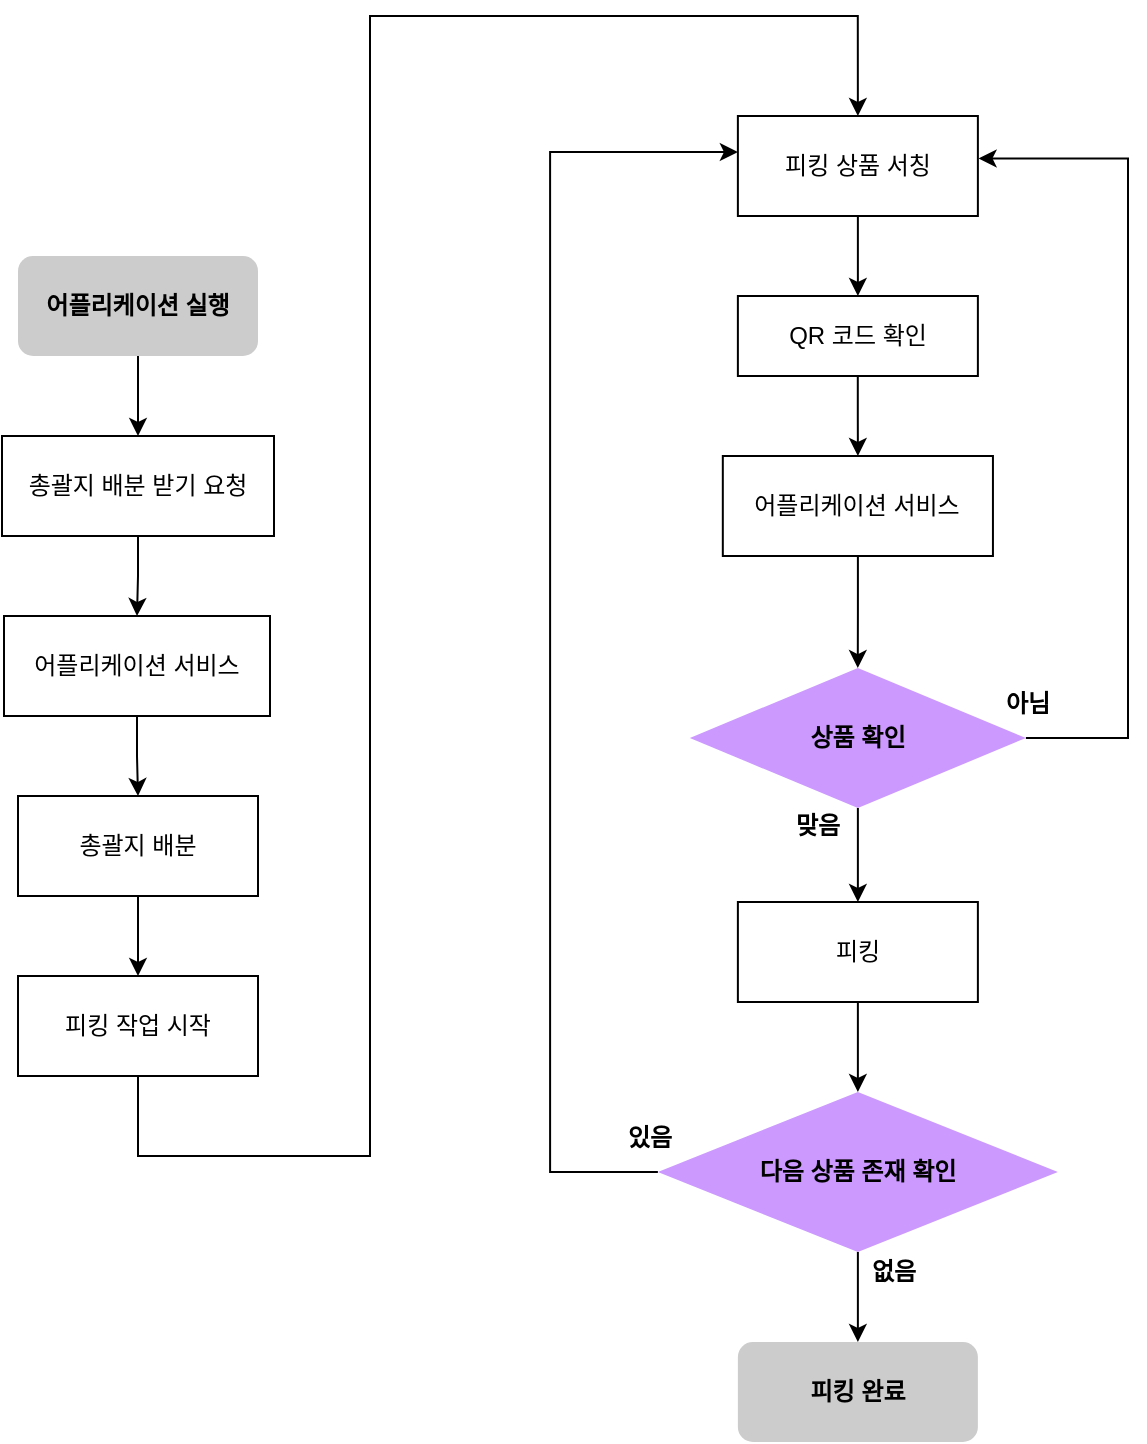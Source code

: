 <mxfile version="20.2.3" type="github">
  <diagram id="C5RBs43oDa-KdzZeNtuy" name="Page-1">
    <mxGraphModel dx="1749" dy="2005" grid="1" gridSize="10" guides="1" tooltips="1" connect="1" arrows="1" fold="1" page="1" pageScale="1" pageWidth="827" pageHeight="1169" math="0" shadow="0">
      <root>
        <mxCell id="WIyWlLk6GJQsqaUBKTNV-0" />
        <mxCell id="WIyWlLk6GJQsqaUBKTNV-1" parent="WIyWlLk6GJQsqaUBKTNV-0" />
        <mxCell id="_aAK8VjML0365NAgmLhZ-57" value="" style="edgeStyle=orthogonalEdgeStyle;rounded=0;orthogonalLoop=1;jettySize=auto;html=1;" edge="1" parent="WIyWlLk6GJQsqaUBKTNV-1" source="_aAK8VjML0365NAgmLhZ-4" target="_aAK8VjML0365NAgmLhZ-5">
          <mxGeometry relative="1" as="geometry" />
        </mxCell>
        <mxCell id="_aAK8VjML0365NAgmLhZ-4" value="&lt;b&gt;어플리케이션 실행&lt;/b&gt;" style="rounded=1;whiteSpace=wrap;html=1;fillColor=#CCCCCC;strokeColor=none;" vertex="1" parent="WIyWlLk6GJQsqaUBKTNV-1">
          <mxGeometry x="145" y="-860.0" width="120" height="50" as="geometry" />
        </mxCell>
        <mxCell id="_aAK8VjML0365NAgmLhZ-21" value="" style="edgeStyle=orthogonalEdgeStyle;rounded=0;orthogonalLoop=1;jettySize=auto;html=1;" edge="1" parent="WIyWlLk6GJQsqaUBKTNV-1" source="_aAK8VjML0365NAgmLhZ-5" target="_aAK8VjML0365NAgmLhZ-15">
          <mxGeometry relative="1" as="geometry" />
        </mxCell>
        <mxCell id="_aAK8VjML0365NAgmLhZ-5" value="총괄지 배분 받기 요청" style="rounded=1;whiteSpace=wrap;html=1;arcSize=0;" vertex="1" parent="WIyWlLk6GJQsqaUBKTNV-1">
          <mxGeometry x="137" y="-770.0" width="136" height="50" as="geometry" />
        </mxCell>
        <mxCell id="_aAK8VjML0365NAgmLhZ-64" style="edgeStyle=orthogonalEdgeStyle;rounded=0;orthogonalLoop=1;jettySize=auto;html=1;exitX=0.5;exitY=1;exitDx=0;exitDy=0;entryX=0.5;entryY=0;entryDx=0;entryDy=0;" edge="1" parent="WIyWlLk6GJQsqaUBKTNV-1" source="_aAK8VjML0365NAgmLhZ-6" target="_aAK8VjML0365NAgmLhZ-45">
          <mxGeometry relative="1" as="geometry">
            <Array as="points">
              <mxPoint x="205" y="-410" />
              <mxPoint x="321" y="-410" />
              <mxPoint x="321" y="-980" />
              <mxPoint x="565" y="-980" />
            </Array>
          </mxGeometry>
        </mxCell>
        <mxCell id="_aAK8VjML0365NAgmLhZ-6" value="피킹 작업 시작" style="rounded=1;whiteSpace=wrap;html=1;arcSize=0;" vertex="1" parent="WIyWlLk6GJQsqaUBKTNV-1">
          <mxGeometry x="145" y="-500.0" width="120" height="50" as="geometry" />
        </mxCell>
        <mxCell id="_aAK8VjML0365NAgmLhZ-54" value="" style="edgeStyle=orthogonalEdgeStyle;rounded=0;orthogonalLoop=1;jettySize=auto;html=1;" edge="1" parent="WIyWlLk6GJQsqaUBKTNV-1" source="_aAK8VjML0365NAgmLhZ-7" target="_aAK8VjML0365NAgmLhZ-25">
          <mxGeometry relative="1" as="geometry" />
        </mxCell>
        <mxCell id="_aAK8VjML0365NAgmLhZ-7" value="QR 코드 확인" style="rounded=1;whiteSpace=wrap;html=1;arcSize=0;" vertex="1" parent="WIyWlLk6GJQsqaUBKTNV-1">
          <mxGeometry x="504.94" y="-840.0" width="120" height="40" as="geometry" />
        </mxCell>
        <mxCell id="_aAK8VjML0365NAgmLhZ-8" value="&lt;b&gt;피킹 완료&lt;/b&gt;" style="rounded=1;whiteSpace=wrap;html=1;fillColor=#CCCCCC;strokeColor=none;" vertex="1" parent="WIyWlLk6GJQsqaUBKTNV-1">
          <mxGeometry x="504.94" y="-317" width="120" height="50" as="geometry" />
        </mxCell>
        <mxCell id="_aAK8VjML0365NAgmLhZ-20" value="" style="edgeStyle=orthogonalEdgeStyle;rounded=0;orthogonalLoop=1;jettySize=auto;html=1;" edge="1" parent="WIyWlLk6GJQsqaUBKTNV-1" source="_aAK8VjML0365NAgmLhZ-15" target="_aAK8VjML0365NAgmLhZ-18">
          <mxGeometry relative="1" as="geometry" />
        </mxCell>
        <mxCell id="_aAK8VjML0365NAgmLhZ-15" value="어플리케이션 서비스" style="rounded=1;whiteSpace=wrap;html=1;arcSize=0;" vertex="1" parent="WIyWlLk6GJQsqaUBKTNV-1">
          <mxGeometry x="138" y="-680.0" width="133" height="50" as="geometry" />
        </mxCell>
        <mxCell id="_aAK8VjML0365NAgmLhZ-22" value="" style="edgeStyle=orthogonalEdgeStyle;rounded=0;orthogonalLoop=1;jettySize=auto;html=1;" edge="1" parent="WIyWlLk6GJQsqaUBKTNV-1" source="_aAK8VjML0365NAgmLhZ-18" target="_aAK8VjML0365NAgmLhZ-6">
          <mxGeometry relative="1" as="geometry" />
        </mxCell>
        <mxCell id="_aAK8VjML0365NAgmLhZ-18" value="총괄지 배분" style="rounded=1;whiteSpace=wrap;html=1;arcSize=0;" vertex="1" parent="WIyWlLk6GJQsqaUBKTNV-1">
          <mxGeometry x="145" y="-590.0" width="120" height="50" as="geometry" />
        </mxCell>
        <mxCell id="_aAK8VjML0365NAgmLhZ-31" value="" style="edgeStyle=orthogonalEdgeStyle;rounded=0;orthogonalLoop=1;jettySize=auto;html=1;" edge="1" parent="WIyWlLk6GJQsqaUBKTNV-1" source="_aAK8VjML0365NAgmLhZ-25" target="_aAK8VjML0365NAgmLhZ-28">
          <mxGeometry relative="1" as="geometry" />
        </mxCell>
        <mxCell id="_aAK8VjML0365NAgmLhZ-25" value="어플리케이션 서비스" style="rounded=1;whiteSpace=wrap;html=1;arcSize=0;" vertex="1" parent="WIyWlLk6GJQsqaUBKTNV-1">
          <mxGeometry x="497.41" y="-760" width="135.06" height="50" as="geometry" />
        </mxCell>
        <mxCell id="_aAK8VjML0365NAgmLhZ-48" style="edgeStyle=orthogonalEdgeStyle;rounded=0;orthogonalLoop=1;jettySize=auto;html=1;exitX=0.5;exitY=1;exitDx=0;exitDy=0;entryX=0.5;entryY=0;entryDx=0;entryDy=0;" edge="1" parent="WIyWlLk6GJQsqaUBKTNV-1" source="_aAK8VjML0365NAgmLhZ-28" target="_aAK8VjML0365NAgmLhZ-29">
          <mxGeometry relative="1" as="geometry" />
        </mxCell>
        <mxCell id="_aAK8VjML0365NAgmLhZ-62" style="edgeStyle=orthogonalEdgeStyle;rounded=0;orthogonalLoop=1;jettySize=auto;html=1;exitX=1;exitY=0.5;exitDx=0;exitDy=0;entryX=1.003;entryY=0.424;entryDx=0;entryDy=0;entryPerimeter=0;" edge="1" parent="WIyWlLk6GJQsqaUBKTNV-1" source="_aAK8VjML0365NAgmLhZ-28" target="_aAK8VjML0365NAgmLhZ-45">
          <mxGeometry relative="1" as="geometry">
            <Array as="points">
              <mxPoint x="700" y="-619" />
              <mxPoint x="700" y="-909" />
            </Array>
          </mxGeometry>
        </mxCell>
        <mxCell id="_aAK8VjML0365NAgmLhZ-28" value="&lt;b&gt;상품 확인&lt;/b&gt;" style="rhombus;whiteSpace=wrap;html=1;fillColor=#CC99FF;strokeColor=none;" vertex="1" parent="WIyWlLk6GJQsqaUBKTNV-1">
          <mxGeometry x="480.94" y="-654.0" width="168" height="70" as="geometry" />
        </mxCell>
        <mxCell id="_aAK8VjML0365NAgmLhZ-49" value="" style="edgeStyle=orthogonalEdgeStyle;rounded=0;orthogonalLoop=1;jettySize=auto;html=1;" edge="1" parent="WIyWlLk6GJQsqaUBKTNV-1" source="_aAK8VjML0365NAgmLhZ-29" target="_aAK8VjML0365NAgmLhZ-41">
          <mxGeometry relative="1" as="geometry" />
        </mxCell>
        <mxCell id="_aAK8VjML0365NAgmLhZ-29" value="피킹" style="rounded=1;whiteSpace=wrap;html=1;arcSize=0;" vertex="1" parent="WIyWlLk6GJQsqaUBKTNV-1">
          <mxGeometry x="504.94" y="-537.0" width="120" height="50" as="geometry" />
        </mxCell>
        <mxCell id="_aAK8VjML0365NAgmLhZ-34" value="&lt;b&gt;맞음&lt;/b&gt;" style="text;html=1;strokeColor=none;fillColor=none;align=center;verticalAlign=middle;whiteSpace=wrap;rounded=0;" vertex="1" parent="WIyWlLk6GJQsqaUBKTNV-1">
          <mxGeometry x="515.05" y="-590.0" width="60" height="30" as="geometry" />
        </mxCell>
        <mxCell id="_aAK8VjML0365NAgmLhZ-35" value="&lt;b&gt;아님&lt;/b&gt;" style="text;html=1;strokeColor=none;fillColor=none;align=center;verticalAlign=middle;whiteSpace=wrap;rounded=0;" vertex="1" parent="WIyWlLk6GJQsqaUBKTNV-1">
          <mxGeometry x="620.05" y="-651.0" width="60" height="30" as="geometry" />
        </mxCell>
        <mxCell id="_aAK8VjML0365NAgmLhZ-53" value="" style="edgeStyle=orthogonalEdgeStyle;rounded=0;orthogonalLoop=1;jettySize=auto;html=1;" edge="1" parent="WIyWlLk6GJQsqaUBKTNV-1" source="_aAK8VjML0365NAgmLhZ-41" target="_aAK8VjML0365NAgmLhZ-8">
          <mxGeometry relative="1" as="geometry" />
        </mxCell>
        <mxCell id="_aAK8VjML0365NAgmLhZ-63" style="edgeStyle=orthogonalEdgeStyle;rounded=0;orthogonalLoop=1;jettySize=auto;html=1;exitX=0;exitY=0.5;exitDx=0;exitDy=0;entryX=0;entryY=0.5;entryDx=0;entryDy=0;" edge="1" parent="WIyWlLk6GJQsqaUBKTNV-1" source="_aAK8VjML0365NAgmLhZ-41">
          <mxGeometry relative="1" as="geometry">
            <mxPoint x="504.94" y="-912.0" as="targetPoint" />
            <Array as="points">
              <mxPoint x="411.05" y="-402" />
              <mxPoint x="411.05" y="-912.0" />
            </Array>
          </mxGeometry>
        </mxCell>
        <mxCell id="_aAK8VjML0365NAgmLhZ-41" value="&lt;b&gt;다음 상품 존재 확인&lt;/b&gt;" style="rhombus;whiteSpace=wrap;html=1;fillColor=#CC99FF;strokeColor=none;" vertex="1" parent="WIyWlLk6GJQsqaUBKTNV-1">
          <mxGeometry x="464.94" y="-442" width="200" height="80" as="geometry" />
        </mxCell>
        <mxCell id="_aAK8VjML0365NAgmLhZ-56" value="" style="edgeStyle=orthogonalEdgeStyle;rounded=0;orthogonalLoop=1;jettySize=auto;html=1;" edge="1" parent="WIyWlLk6GJQsqaUBKTNV-1" source="_aAK8VjML0365NAgmLhZ-45" target="_aAK8VjML0365NAgmLhZ-7">
          <mxGeometry relative="1" as="geometry" />
        </mxCell>
        <mxCell id="_aAK8VjML0365NAgmLhZ-45" value="피킹 상품 서칭" style="rounded=1;whiteSpace=wrap;html=1;arcSize=0;" vertex="1" parent="WIyWlLk6GJQsqaUBKTNV-1">
          <mxGeometry x="504.94" y="-930.0" width="120" height="50" as="geometry" />
        </mxCell>
        <mxCell id="_aAK8VjML0365NAgmLhZ-51" value="&lt;b&gt;있음&lt;/b&gt;" style="text;html=1;strokeColor=none;fillColor=none;align=center;verticalAlign=middle;whiteSpace=wrap;rounded=0;" vertex="1" parent="WIyWlLk6GJQsqaUBKTNV-1">
          <mxGeometry x="431.05" y="-434" width="60" height="30" as="geometry" />
        </mxCell>
        <mxCell id="_aAK8VjML0365NAgmLhZ-52" value="&lt;b&gt;없음&lt;/b&gt;" style="text;html=1;strokeColor=none;fillColor=none;align=center;verticalAlign=middle;whiteSpace=wrap;rounded=0;" vertex="1" parent="WIyWlLk6GJQsqaUBKTNV-1">
          <mxGeometry x="552.94" y="-367" width="60" height="30" as="geometry" />
        </mxCell>
      </root>
    </mxGraphModel>
  </diagram>
</mxfile>
